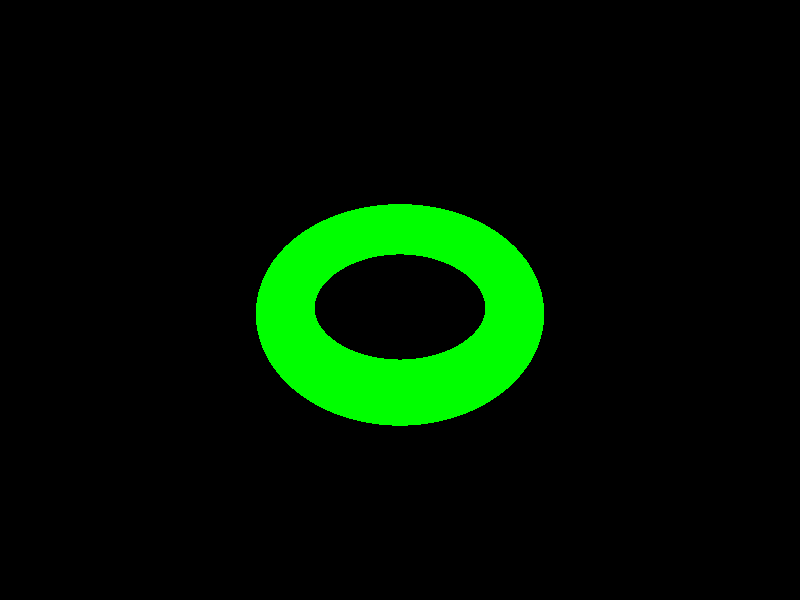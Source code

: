 //  2_torus1.pov

camera{ 
  location <0.0, 3.0, -3.0> 
  look_at  <0.0, 0.0, 0.0>
}           

light_source { 
  <5.0,5.0,-5.0> 
  color rgb <1.0, 1.0, 1.0>
} 

torus {
  0.8,
  0.2
  pigment {color rgb <0.0, 1.0, 0.0>}
}

